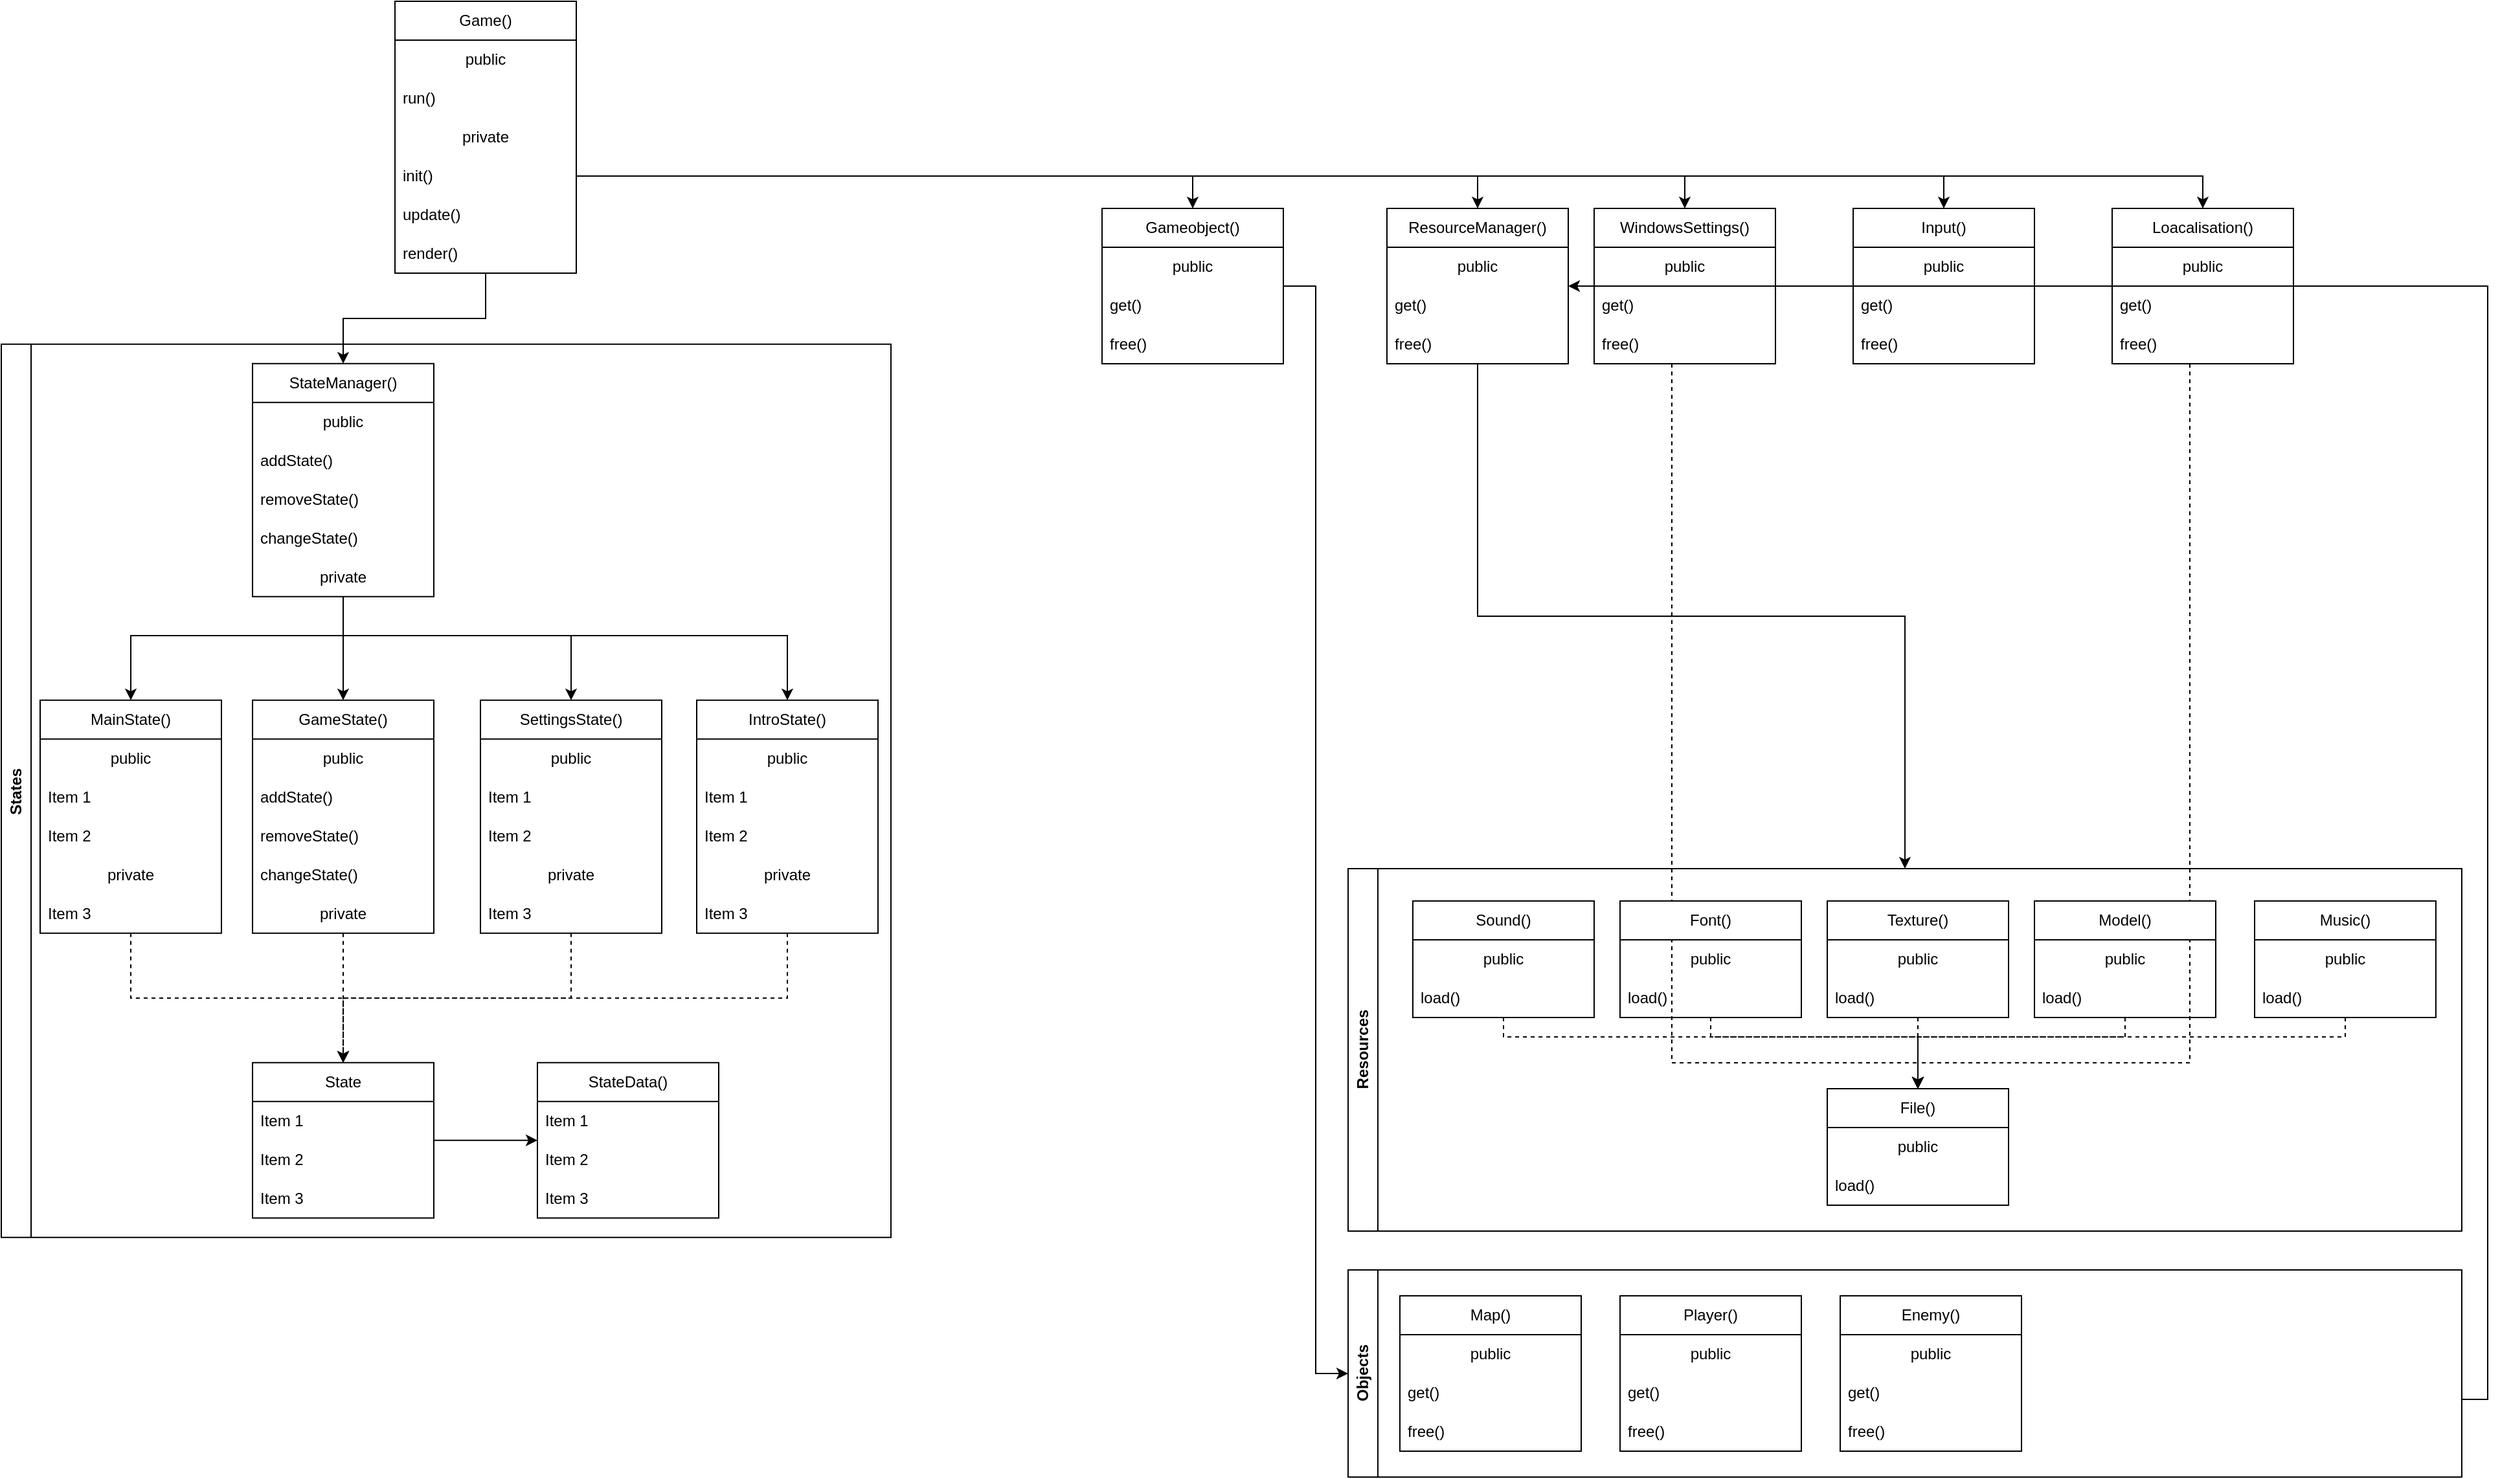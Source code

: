 <mxfile version="21.5.2" type="github">
  <diagram name="Страница 1" id="eQG78R5WdQIjexpzh70h">
    <mxGraphModel dx="1526" dy="805" grid="1" gridSize="10" guides="1" tooltips="1" connect="1" arrows="1" fold="1" page="1" pageScale="1" pageWidth="5000" pageHeight="5000" background="none" math="0" shadow="0">
      <root>
        <mxCell id="0" />
        <mxCell id="1" parent="0" />
        <mxCell id="CHiHUjRZ3rENDzoaXZ8h-26" value="" style="edgeStyle=orthogonalEdgeStyle;rounded=0;orthogonalLoop=1;jettySize=auto;html=1;labelBackgroundColor=none;fontColor=default;" edge="1" parent="1" source="CHiHUjRZ3rENDzoaXZ8h-2" target="CHiHUjRZ3rENDzoaXZ8h-19">
          <mxGeometry relative="1" as="geometry" />
        </mxCell>
        <mxCell id="CHiHUjRZ3rENDzoaXZ8h-2" value="Game()" style="swimlane;fontStyle=0;childLayout=stackLayout;horizontal=1;startSize=30;horizontalStack=0;resizeParent=1;resizeParentMax=0;resizeLast=0;collapsible=1;marginBottom=0;whiteSpace=wrap;html=1;labelBackgroundColor=none;rounded=0;" vertex="1" parent="1">
          <mxGeometry x="344" y="20" width="140" height="210" as="geometry">
            <mxRectangle x="344" y="20" width="70" height="30" as="alternateBounds" />
          </mxGeometry>
        </mxCell>
        <mxCell id="CHiHUjRZ3rENDzoaXZ8h-3" value="public" style="text;align=center;verticalAlign=middle;spacingLeft=4;spacingRight=4;overflow=hidden;points=[[0,0.5],[1,0.5]];portConstraint=eastwest;rotatable=0;whiteSpace=wrap;html=1;labelBackgroundColor=none;rounded=0;" vertex="1" parent="CHiHUjRZ3rENDzoaXZ8h-2">
          <mxGeometry y="30" width="140" height="30" as="geometry" />
        </mxCell>
        <mxCell id="CHiHUjRZ3rENDzoaXZ8h-5" value="run()" style="text;strokeColor=none;fillColor=none;align=left;verticalAlign=middle;spacingLeft=4;spacingRight=4;overflow=hidden;points=[[0,0.5],[1,0.5]];portConstraint=eastwest;rotatable=0;whiteSpace=wrap;html=1;labelBackgroundColor=none;rounded=0;" vertex="1" parent="CHiHUjRZ3rENDzoaXZ8h-2">
          <mxGeometry y="60" width="140" height="30" as="geometry" />
        </mxCell>
        <mxCell id="CHiHUjRZ3rENDzoaXZ8h-4" value="private" style="text;align=center;verticalAlign=middle;spacingLeft=4;spacingRight=4;overflow=hidden;points=[[0,0.5],[1,0.5]];portConstraint=eastwest;rotatable=0;whiteSpace=wrap;html=1;labelBackgroundColor=none;rounded=0;" vertex="1" parent="CHiHUjRZ3rENDzoaXZ8h-2">
          <mxGeometry y="90" width="140" height="30" as="geometry" />
        </mxCell>
        <mxCell id="CHiHUjRZ3rENDzoaXZ8h-9" value="init()" style="text;strokeColor=none;fillColor=none;align=left;verticalAlign=middle;spacingLeft=4;spacingRight=4;overflow=hidden;points=[[0,0.5],[1,0.5]];portConstraint=eastwest;rotatable=0;whiteSpace=wrap;html=1;labelBackgroundColor=none;rounded=0;" vertex="1" parent="CHiHUjRZ3rENDzoaXZ8h-2">
          <mxGeometry y="120" width="140" height="30" as="geometry" />
        </mxCell>
        <mxCell id="CHiHUjRZ3rENDzoaXZ8h-7" value="update()" style="text;strokeColor=none;fillColor=none;align=left;verticalAlign=middle;spacingLeft=4;spacingRight=4;overflow=hidden;points=[[0,0.5],[1,0.5]];portConstraint=eastwest;rotatable=0;whiteSpace=wrap;html=1;labelBackgroundColor=none;rounded=0;" vertex="1" parent="CHiHUjRZ3rENDzoaXZ8h-2">
          <mxGeometry y="150" width="140" height="30" as="geometry" />
        </mxCell>
        <mxCell id="CHiHUjRZ3rENDzoaXZ8h-8" value="render()" style="text;strokeColor=none;fillColor=none;align=left;verticalAlign=middle;spacingLeft=4;spacingRight=4;overflow=hidden;points=[[0,0.5],[1,0.5]];portConstraint=eastwest;rotatable=0;whiteSpace=wrap;html=1;labelBackgroundColor=none;rounded=0;" vertex="1" parent="CHiHUjRZ3rENDzoaXZ8h-2">
          <mxGeometry y="180" width="140" height="30" as="geometry" />
        </mxCell>
        <mxCell id="CHiHUjRZ3rENDzoaXZ8h-319" style="edgeStyle=orthogonalEdgeStyle;rounded=0;orthogonalLoop=1;jettySize=auto;html=1;entryX=0.5;entryY=0;entryDx=0;entryDy=0;labelBackgroundColor=none;fontColor=default;" edge="1" parent="1" source="CHiHUjRZ3rENDzoaXZ8h-200" target="CHiHUjRZ3rENDzoaXZ8h-302">
          <mxGeometry relative="1" as="geometry" />
        </mxCell>
        <mxCell id="CHiHUjRZ3rENDzoaXZ8h-200" value="ResourceManager()" style="swimlane;fontStyle=0;childLayout=stackLayout;horizontal=1;startSize=30;horizontalStack=0;resizeParent=1;resizeParentMax=0;resizeLast=0;collapsible=1;marginBottom=0;whiteSpace=wrap;html=1;labelBackgroundColor=none;rounded=0;" vertex="1" parent="1">
          <mxGeometry x="1110" y="180" width="140" height="120" as="geometry">
            <mxRectangle x="344" y="20" width="70" height="30" as="alternateBounds" />
          </mxGeometry>
        </mxCell>
        <mxCell id="CHiHUjRZ3rENDzoaXZ8h-201" value="public" style="text;align=center;verticalAlign=middle;spacingLeft=4;spacingRight=4;overflow=hidden;points=[[0,0.5],[1,0.5]];portConstraint=eastwest;rotatable=0;whiteSpace=wrap;html=1;labelBackgroundColor=none;rounded=0;" vertex="1" parent="CHiHUjRZ3rENDzoaXZ8h-200">
          <mxGeometry y="30" width="140" height="30" as="geometry" />
        </mxCell>
        <mxCell id="CHiHUjRZ3rENDzoaXZ8h-202" value="get()" style="text;strokeColor=none;fillColor=none;align=left;verticalAlign=middle;spacingLeft=4;spacingRight=4;overflow=hidden;points=[[0,0.5],[1,0.5]];portConstraint=eastwest;rotatable=0;whiteSpace=wrap;html=1;labelBackgroundColor=none;rounded=0;" vertex="1" parent="CHiHUjRZ3rENDzoaXZ8h-200">
          <mxGeometry y="60" width="140" height="30" as="geometry" />
        </mxCell>
        <mxCell id="CHiHUjRZ3rENDzoaXZ8h-207" value="free()" style="text;strokeColor=none;fillColor=none;align=left;verticalAlign=middle;spacingLeft=4;spacingRight=4;overflow=hidden;points=[[0,0.5],[1,0.5]];portConstraint=eastwest;rotatable=0;whiteSpace=wrap;html=1;labelBackgroundColor=none;rounded=0;" vertex="1" parent="CHiHUjRZ3rENDzoaXZ8h-200">
          <mxGeometry y="90" width="140" height="30" as="geometry" />
        </mxCell>
        <mxCell id="CHiHUjRZ3rENDzoaXZ8h-290" style="edgeStyle=orthogonalEdgeStyle;rounded=0;orthogonalLoop=1;jettySize=auto;html=1;entryX=0.5;entryY=0;entryDx=0;entryDy=0;dashed=1;labelBackgroundColor=none;fontColor=default;" edge="1" parent="1" source="CHiHUjRZ3rENDzoaXZ8h-209" target="CHiHUjRZ3rENDzoaXZ8h-241">
          <mxGeometry relative="1" as="geometry">
            <Array as="points">
              <mxPoint x="1330" y="840" />
              <mxPoint x="1520" y="840" />
            </Array>
          </mxGeometry>
        </mxCell>
        <mxCell id="CHiHUjRZ3rENDzoaXZ8h-209" value="WindowsSettings()" style="swimlane;fontStyle=0;childLayout=stackLayout;horizontal=1;startSize=30;horizontalStack=0;resizeParent=1;resizeParentMax=0;resizeLast=0;collapsible=1;marginBottom=0;whiteSpace=wrap;html=1;labelBackgroundColor=none;rounded=0;" vertex="1" parent="1">
          <mxGeometry x="1270" y="180.0" width="140" height="120" as="geometry">
            <mxRectangle x="344" y="20" width="70" height="30" as="alternateBounds" />
          </mxGeometry>
        </mxCell>
        <mxCell id="CHiHUjRZ3rENDzoaXZ8h-210" value="public" style="text;align=center;verticalAlign=middle;spacingLeft=4;spacingRight=4;overflow=hidden;points=[[0,0.5],[1,0.5]];portConstraint=eastwest;rotatable=0;whiteSpace=wrap;html=1;labelBackgroundColor=none;rounded=0;" vertex="1" parent="CHiHUjRZ3rENDzoaXZ8h-209">
          <mxGeometry y="30" width="140" height="30" as="geometry" />
        </mxCell>
        <mxCell id="CHiHUjRZ3rENDzoaXZ8h-211" value="get()" style="text;strokeColor=none;fillColor=none;align=left;verticalAlign=middle;spacingLeft=4;spacingRight=4;overflow=hidden;points=[[0,0.5],[1,0.5]];portConstraint=eastwest;rotatable=0;whiteSpace=wrap;html=1;labelBackgroundColor=none;rounded=0;" vertex="1" parent="CHiHUjRZ3rENDzoaXZ8h-209">
          <mxGeometry y="60" width="140" height="30" as="geometry" />
        </mxCell>
        <mxCell id="CHiHUjRZ3rENDzoaXZ8h-212" value="free()" style="text;strokeColor=none;fillColor=none;align=left;verticalAlign=middle;spacingLeft=4;spacingRight=4;overflow=hidden;points=[[0,0.5],[1,0.5]];portConstraint=eastwest;rotatable=0;whiteSpace=wrap;html=1;labelBackgroundColor=none;rounded=0;" vertex="1" parent="CHiHUjRZ3rENDzoaXZ8h-209">
          <mxGeometry y="90" width="140" height="30" as="geometry" />
        </mxCell>
        <mxCell id="CHiHUjRZ3rENDzoaXZ8h-219" value="Input()" style="swimlane;fontStyle=0;childLayout=stackLayout;horizontal=1;startSize=30;horizontalStack=0;resizeParent=1;resizeParentMax=0;resizeLast=0;collapsible=1;marginBottom=0;whiteSpace=wrap;html=1;labelBackgroundColor=none;rounded=0;" vertex="1" parent="1">
          <mxGeometry x="1470" y="180.0" width="140" height="120" as="geometry">
            <mxRectangle x="344" y="20" width="70" height="30" as="alternateBounds" />
          </mxGeometry>
        </mxCell>
        <mxCell id="CHiHUjRZ3rENDzoaXZ8h-220" value="public" style="text;align=center;verticalAlign=middle;spacingLeft=4;spacingRight=4;overflow=hidden;points=[[0,0.5],[1,0.5]];portConstraint=eastwest;rotatable=0;whiteSpace=wrap;html=1;labelBackgroundColor=none;rounded=0;" vertex="1" parent="CHiHUjRZ3rENDzoaXZ8h-219">
          <mxGeometry y="30" width="140" height="30" as="geometry" />
        </mxCell>
        <mxCell id="CHiHUjRZ3rENDzoaXZ8h-221" value="get()" style="text;strokeColor=none;fillColor=none;align=left;verticalAlign=middle;spacingLeft=4;spacingRight=4;overflow=hidden;points=[[0,0.5],[1,0.5]];portConstraint=eastwest;rotatable=0;whiteSpace=wrap;html=1;labelBackgroundColor=none;rounded=0;" vertex="1" parent="CHiHUjRZ3rENDzoaXZ8h-219">
          <mxGeometry y="60" width="140" height="30" as="geometry" />
        </mxCell>
        <mxCell id="CHiHUjRZ3rENDzoaXZ8h-222" value="free()" style="text;strokeColor=none;fillColor=none;align=left;verticalAlign=middle;spacingLeft=4;spacingRight=4;overflow=hidden;points=[[0,0.5],[1,0.5]];portConstraint=eastwest;rotatable=0;whiteSpace=wrap;html=1;labelBackgroundColor=none;rounded=0;" vertex="1" parent="CHiHUjRZ3rENDzoaXZ8h-219">
          <mxGeometry y="90" width="140" height="30" as="geometry" />
        </mxCell>
        <mxCell id="CHiHUjRZ3rENDzoaXZ8h-291" style="edgeStyle=orthogonalEdgeStyle;rounded=0;orthogonalLoop=1;jettySize=auto;html=1;entryX=0.5;entryY=0;entryDx=0;entryDy=0;dashed=1;labelBackgroundColor=none;fontColor=default;" edge="1" parent="1" source="CHiHUjRZ3rENDzoaXZ8h-223" target="CHiHUjRZ3rENDzoaXZ8h-241">
          <mxGeometry relative="1" as="geometry">
            <Array as="points">
              <mxPoint x="1730" y="840" />
              <mxPoint x="1520" y="840" />
            </Array>
          </mxGeometry>
        </mxCell>
        <mxCell id="CHiHUjRZ3rENDzoaXZ8h-223" value="Loacalisation()" style="swimlane;fontStyle=0;childLayout=stackLayout;horizontal=1;startSize=30;horizontalStack=0;resizeParent=1;resizeParentMax=0;resizeLast=0;collapsible=1;marginBottom=0;whiteSpace=wrap;html=1;labelBackgroundColor=none;rounded=0;" vertex="1" parent="1">
          <mxGeometry x="1670" y="180.0" width="140" height="120" as="geometry">
            <mxRectangle x="344" y="20" width="70" height="30" as="alternateBounds" />
          </mxGeometry>
        </mxCell>
        <mxCell id="CHiHUjRZ3rENDzoaXZ8h-224" value="public" style="text;align=center;verticalAlign=middle;spacingLeft=4;spacingRight=4;overflow=hidden;points=[[0,0.5],[1,0.5]];portConstraint=eastwest;rotatable=0;whiteSpace=wrap;html=1;labelBackgroundColor=none;rounded=0;" vertex="1" parent="CHiHUjRZ3rENDzoaXZ8h-223">
          <mxGeometry y="30" width="140" height="30" as="geometry" />
        </mxCell>
        <mxCell id="CHiHUjRZ3rENDzoaXZ8h-225" value="get()" style="text;strokeColor=none;fillColor=none;align=left;verticalAlign=middle;spacingLeft=4;spacingRight=4;overflow=hidden;points=[[0,0.5],[1,0.5]];portConstraint=eastwest;rotatable=0;whiteSpace=wrap;html=1;labelBackgroundColor=none;rounded=0;" vertex="1" parent="CHiHUjRZ3rENDzoaXZ8h-223">
          <mxGeometry y="60" width="140" height="30" as="geometry" />
        </mxCell>
        <mxCell id="CHiHUjRZ3rENDzoaXZ8h-226" value="free()" style="text;strokeColor=none;fillColor=none;align=left;verticalAlign=middle;spacingLeft=4;spacingRight=4;overflow=hidden;points=[[0,0.5],[1,0.5]];portConstraint=eastwest;rotatable=0;whiteSpace=wrap;html=1;labelBackgroundColor=none;rounded=0;" vertex="1" parent="CHiHUjRZ3rENDzoaXZ8h-223">
          <mxGeometry y="90" width="140" height="30" as="geometry" />
        </mxCell>
        <mxCell id="CHiHUjRZ3rENDzoaXZ8h-309" style="edgeStyle=orthogonalEdgeStyle;rounded=0;orthogonalLoop=1;jettySize=auto;html=1;entryX=0;entryY=0.5;entryDx=0;entryDy=0;labelBackgroundColor=none;fontColor=default;" edge="1" parent="1" source="CHiHUjRZ3rENDzoaXZ8h-227" target="CHiHUjRZ3rENDzoaXZ8h-308">
          <mxGeometry relative="1" as="geometry" />
        </mxCell>
        <mxCell id="CHiHUjRZ3rENDzoaXZ8h-227" value="Gameobject()" style="swimlane;fontStyle=0;childLayout=stackLayout;horizontal=1;startSize=30;horizontalStack=0;resizeParent=1;resizeParentMax=0;resizeLast=0;collapsible=1;marginBottom=0;whiteSpace=wrap;html=1;labelBackgroundColor=none;rounded=0;" vertex="1" parent="1">
          <mxGeometry x="890" y="180.0" width="140" height="120" as="geometry">
            <mxRectangle x="344" y="20" width="70" height="30" as="alternateBounds" />
          </mxGeometry>
        </mxCell>
        <mxCell id="CHiHUjRZ3rENDzoaXZ8h-228" value="public" style="text;align=center;verticalAlign=middle;spacingLeft=4;spacingRight=4;overflow=hidden;points=[[0,0.5],[1,0.5]];portConstraint=eastwest;rotatable=0;whiteSpace=wrap;html=1;labelBackgroundColor=none;rounded=0;" vertex="1" parent="CHiHUjRZ3rENDzoaXZ8h-227">
          <mxGeometry y="30" width="140" height="30" as="geometry" />
        </mxCell>
        <mxCell id="CHiHUjRZ3rENDzoaXZ8h-229" value="get()" style="text;strokeColor=none;fillColor=none;align=left;verticalAlign=middle;spacingLeft=4;spacingRight=4;overflow=hidden;points=[[0,0.5],[1,0.5]];portConstraint=eastwest;rotatable=0;whiteSpace=wrap;html=1;labelBackgroundColor=none;rounded=0;" vertex="1" parent="CHiHUjRZ3rENDzoaXZ8h-227">
          <mxGeometry y="60" width="140" height="30" as="geometry" />
        </mxCell>
        <mxCell id="CHiHUjRZ3rENDzoaXZ8h-230" value="free()" style="text;strokeColor=none;fillColor=none;align=left;verticalAlign=middle;spacingLeft=4;spacingRight=4;overflow=hidden;points=[[0,0.5],[1,0.5]];portConstraint=eastwest;rotatable=0;whiteSpace=wrap;html=1;labelBackgroundColor=none;rounded=0;" vertex="1" parent="CHiHUjRZ3rENDzoaXZ8h-227">
          <mxGeometry y="90" width="140" height="30" as="geometry" />
        </mxCell>
        <mxCell id="CHiHUjRZ3rENDzoaXZ8h-246" style="edgeStyle=orthogonalEdgeStyle;rounded=0;orthogonalLoop=1;jettySize=auto;html=1;exitX=1;exitY=0.5;exitDx=0;exitDy=0;entryX=0.5;entryY=0;entryDx=0;entryDy=0;labelBackgroundColor=none;fontColor=default;" edge="1" parent="1" source="CHiHUjRZ3rENDzoaXZ8h-9" target="CHiHUjRZ3rENDzoaXZ8h-200">
          <mxGeometry relative="1" as="geometry" />
        </mxCell>
        <mxCell id="CHiHUjRZ3rENDzoaXZ8h-247" style="edgeStyle=orthogonalEdgeStyle;rounded=0;orthogonalLoop=1;jettySize=auto;html=1;exitX=1;exitY=0.5;exitDx=0;exitDy=0;labelBackgroundColor=none;fontColor=default;" edge="1" parent="1" source="CHiHUjRZ3rENDzoaXZ8h-9" target="CHiHUjRZ3rENDzoaXZ8h-209">
          <mxGeometry relative="1" as="geometry" />
        </mxCell>
        <mxCell id="CHiHUjRZ3rENDzoaXZ8h-248" style="edgeStyle=orthogonalEdgeStyle;rounded=0;orthogonalLoop=1;jettySize=auto;html=1;exitX=1;exitY=0.5;exitDx=0;exitDy=0;labelBackgroundColor=none;fontColor=default;" edge="1" parent="1" source="CHiHUjRZ3rENDzoaXZ8h-9" target="CHiHUjRZ3rENDzoaXZ8h-219">
          <mxGeometry relative="1" as="geometry" />
        </mxCell>
        <mxCell id="CHiHUjRZ3rENDzoaXZ8h-249" style="edgeStyle=orthogonalEdgeStyle;rounded=0;orthogonalLoop=1;jettySize=auto;html=1;exitX=1;exitY=0.5;exitDx=0;exitDy=0;labelBackgroundColor=none;fontColor=default;" edge="1" parent="1" source="CHiHUjRZ3rENDzoaXZ8h-9" target="CHiHUjRZ3rENDzoaXZ8h-223">
          <mxGeometry relative="1" as="geometry" />
        </mxCell>
        <mxCell id="CHiHUjRZ3rENDzoaXZ8h-250" style="edgeStyle=orthogonalEdgeStyle;rounded=0;orthogonalLoop=1;jettySize=auto;html=1;exitX=1;exitY=0.5;exitDx=0;exitDy=0;entryX=0.5;entryY=0;entryDx=0;entryDy=0;labelBackgroundColor=none;fontColor=default;" edge="1" parent="1" source="CHiHUjRZ3rENDzoaXZ8h-9" target="CHiHUjRZ3rENDzoaXZ8h-227">
          <mxGeometry relative="1" as="geometry" />
        </mxCell>
        <mxCell id="CHiHUjRZ3rENDzoaXZ8h-300" value="States" style="swimlane;horizontal=0;whiteSpace=wrap;html=1;labelBackgroundColor=none;rounded=0;" vertex="1" parent="1">
          <mxGeometry x="40" y="284.93" width="687" height="690" as="geometry" />
        </mxCell>
        <mxCell id="CHiHUjRZ3rENDzoaXZ8h-35" value="" style="edgeStyle=orthogonalEdgeStyle;rounded=0;orthogonalLoop=1;jettySize=auto;html=1;entryX=0.5;entryY=0;entryDx=0;entryDy=0;labelBackgroundColor=none;fontColor=default;" edge="1" parent="CHiHUjRZ3rENDzoaXZ8h-300" source="CHiHUjRZ3rENDzoaXZ8h-19" target="CHiHUjRZ3rENDzoaXZ8h-51">
          <mxGeometry relative="1" as="geometry">
            <Array as="points">
              <mxPoint x="264" y="225" />
              <mxPoint x="607" y="225" />
            </Array>
          </mxGeometry>
        </mxCell>
        <mxCell id="CHiHUjRZ3rENDzoaXZ8h-36" value="" style="edgeStyle=orthogonalEdgeStyle;rounded=0;orthogonalLoop=1;jettySize=auto;html=1;entryX=0.5;entryY=0;entryDx=0;entryDy=0;labelBackgroundColor=none;fontColor=default;" edge="1" parent="CHiHUjRZ3rENDzoaXZ8h-300" source="CHiHUjRZ3rENDzoaXZ8h-19" target="CHiHUjRZ3rENDzoaXZ8h-37">
          <mxGeometry relative="1" as="geometry">
            <Array as="points">
              <mxPoint x="264" y="225" />
              <mxPoint x="100" y="225" />
            </Array>
          </mxGeometry>
        </mxCell>
        <mxCell id="CHiHUjRZ3rENDzoaXZ8h-46" value="" style="edgeStyle=orthogonalEdgeStyle;rounded=0;orthogonalLoop=1;jettySize=auto;html=1;labelBackgroundColor=none;fontColor=default;" edge="1" parent="CHiHUjRZ3rENDzoaXZ8h-300" source="CHiHUjRZ3rENDzoaXZ8h-19" target="CHiHUjRZ3rENDzoaXZ8h-41">
          <mxGeometry relative="1" as="geometry">
            <Array as="points">
              <mxPoint x="264" y="225" />
              <mxPoint x="440" y="225" />
            </Array>
          </mxGeometry>
        </mxCell>
        <mxCell id="CHiHUjRZ3rENDzoaXZ8h-305" style="edgeStyle=orthogonalEdgeStyle;rounded=0;orthogonalLoop=1;jettySize=auto;html=1;labelBackgroundColor=none;fontColor=default;" edge="1" parent="CHiHUjRZ3rENDzoaXZ8h-300" source="CHiHUjRZ3rENDzoaXZ8h-19" target="CHiHUjRZ3rENDzoaXZ8h-29">
          <mxGeometry relative="1" as="geometry" />
        </mxCell>
        <mxCell id="CHiHUjRZ3rENDzoaXZ8h-19" value="StateManager()" style="swimlane;fontStyle=0;childLayout=stackLayout;horizontal=1;startSize=30;horizontalStack=0;resizeParent=1;resizeParentMax=0;resizeLast=0;collapsible=1;marginBottom=0;whiteSpace=wrap;html=1;labelBackgroundColor=none;rounded=0;" vertex="1" parent="CHiHUjRZ3rENDzoaXZ8h-300">
          <mxGeometry x="194" y="15" width="140" height="180" as="geometry">
            <mxRectangle x="344" y="310" width="70" height="30" as="alternateBounds" />
          </mxGeometry>
        </mxCell>
        <mxCell id="CHiHUjRZ3rENDzoaXZ8h-20" value="public" style="text;align=center;verticalAlign=middle;spacingLeft=4;spacingRight=4;overflow=hidden;points=[[0,0.5],[1,0.5]];portConstraint=eastwest;rotatable=0;whiteSpace=wrap;html=1;labelBackgroundColor=none;rounded=0;" vertex="1" parent="CHiHUjRZ3rENDzoaXZ8h-19">
          <mxGeometry y="30" width="140" height="30" as="geometry" />
        </mxCell>
        <mxCell id="CHiHUjRZ3rENDzoaXZ8h-21" value="addState()" style="text;strokeColor=none;fillColor=none;align=left;verticalAlign=middle;spacingLeft=4;spacingRight=4;overflow=hidden;points=[[0,0.5],[1,0.5]];portConstraint=eastwest;rotatable=0;whiteSpace=wrap;html=1;labelBackgroundColor=none;rounded=0;" vertex="1" parent="CHiHUjRZ3rENDzoaXZ8h-19">
          <mxGeometry y="60" width="140" height="30" as="geometry" />
        </mxCell>
        <mxCell id="CHiHUjRZ3rENDzoaXZ8h-27" value="removeState()" style="text;strokeColor=none;fillColor=none;align=left;verticalAlign=middle;spacingLeft=4;spacingRight=4;overflow=hidden;points=[[0,0.5],[1,0.5]];portConstraint=eastwest;rotatable=0;whiteSpace=wrap;html=1;labelBackgroundColor=none;rounded=0;" vertex="1" parent="CHiHUjRZ3rENDzoaXZ8h-19">
          <mxGeometry y="90" width="140" height="30" as="geometry" />
        </mxCell>
        <mxCell id="CHiHUjRZ3rENDzoaXZ8h-28" value="changeState()" style="text;strokeColor=none;fillColor=none;align=left;verticalAlign=middle;spacingLeft=4;spacingRight=4;overflow=hidden;points=[[0,0.5],[1,0.5]];portConstraint=eastwest;rotatable=0;whiteSpace=wrap;html=1;labelBackgroundColor=none;rounded=0;" vertex="1" parent="CHiHUjRZ3rENDzoaXZ8h-19">
          <mxGeometry y="120" width="140" height="30" as="geometry" />
        </mxCell>
        <mxCell id="CHiHUjRZ3rENDzoaXZ8h-22" value="private" style="text;align=center;verticalAlign=middle;spacingLeft=4;spacingRight=4;overflow=hidden;points=[[0,0.5],[1,0.5]];portConstraint=eastwest;rotatable=0;whiteSpace=wrap;html=1;labelBackgroundColor=none;rounded=0;" vertex="1" parent="CHiHUjRZ3rENDzoaXZ8h-19">
          <mxGeometry y="150" width="140" height="30" as="geometry" />
        </mxCell>
        <mxCell id="CHiHUjRZ3rENDzoaXZ8h-193" value="" style="edgeStyle=orthogonalEdgeStyle;rounded=0;orthogonalLoop=1;jettySize=auto;html=1;entryX=0.5;entryY=0;entryDx=0;entryDy=0;dashed=1;labelBackgroundColor=none;fontColor=default;" edge="1" parent="CHiHUjRZ3rENDzoaXZ8h-300" source="CHiHUjRZ3rENDzoaXZ8h-29" target="CHiHUjRZ3rENDzoaXZ8h-179">
          <mxGeometry relative="1" as="geometry">
            <mxPoint x="264" y="515" as="targetPoint" />
          </mxGeometry>
        </mxCell>
        <mxCell id="CHiHUjRZ3rENDzoaXZ8h-29" value="GameState()" style="swimlane;fontStyle=0;childLayout=stackLayout;horizontal=1;startSize=30;horizontalStack=0;resizeParent=1;resizeParentMax=0;resizeLast=0;collapsible=1;marginBottom=0;whiteSpace=wrap;html=1;labelBackgroundColor=none;rounded=0;" vertex="1" parent="CHiHUjRZ3rENDzoaXZ8h-300">
          <mxGeometry x="194" y="275" width="140" height="180" as="geometry">
            <mxRectangle x="344" y="20" width="70" height="30" as="alternateBounds" />
          </mxGeometry>
        </mxCell>
        <mxCell id="CHiHUjRZ3rENDzoaXZ8h-30" value="public" style="text;align=center;verticalAlign=middle;spacingLeft=4;spacingRight=4;overflow=hidden;points=[[0,0.5],[1,0.5]];portConstraint=eastwest;rotatable=0;whiteSpace=wrap;html=1;labelBackgroundColor=none;rounded=0;" vertex="1" parent="CHiHUjRZ3rENDzoaXZ8h-29">
          <mxGeometry y="30" width="140" height="30" as="geometry" />
        </mxCell>
        <mxCell id="CHiHUjRZ3rENDzoaXZ8h-31" value="addState()" style="text;strokeColor=none;fillColor=none;align=left;verticalAlign=middle;spacingLeft=4;spacingRight=4;overflow=hidden;points=[[0,0.5],[1,0.5]];portConstraint=eastwest;rotatable=0;whiteSpace=wrap;html=1;labelBackgroundColor=none;rounded=0;" vertex="1" parent="CHiHUjRZ3rENDzoaXZ8h-29">
          <mxGeometry y="60" width="140" height="30" as="geometry" />
        </mxCell>
        <mxCell id="CHiHUjRZ3rENDzoaXZ8h-32" value="removeState()" style="text;strokeColor=none;fillColor=none;align=left;verticalAlign=middle;spacingLeft=4;spacingRight=4;overflow=hidden;points=[[0,0.5],[1,0.5]];portConstraint=eastwest;rotatable=0;whiteSpace=wrap;html=1;labelBackgroundColor=none;rounded=0;" vertex="1" parent="CHiHUjRZ3rENDzoaXZ8h-29">
          <mxGeometry y="90" width="140" height="30" as="geometry" />
        </mxCell>
        <mxCell id="CHiHUjRZ3rENDzoaXZ8h-33" value="changeState()" style="text;strokeColor=none;fillColor=none;align=left;verticalAlign=middle;spacingLeft=4;spacingRight=4;overflow=hidden;points=[[0,0.5],[1,0.5]];portConstraint=eastwest;rotatable=0;whiteSpace=wrap;html=1;labelBackgroundColor=none;rounded=0;" vertex="1" parent="CHiHUjRZ3rENDzoaXZ8h-29">
          <mxGeometry y="120" width="140" height="30" as="geometry" />
        </mxCell>
        <mxCell id="CHiHUjRZ3rENDzoaXZ8h-34" value="private" style="text;align=center;verticalAlign=middle;spacingLeft=4;spacingRight=4;overflow=hidden;points=[[0,0.5],[1,0.5]];portConstraint=eastwest;rotatable=0;whiteSpace=wrap;html=1;labelBackgroundColor=none;rounded=0;" vertex="1" parent="CHiHUjRZ3rENDzoaXZ8h-29">
          <mxGeometry y="150" width="140" height="30" as="geometry" />
        </mxCell>
        <mxCell id="CHiHUjRZ3rENDzoaXZ8h-195" value="" style="edgeStyle=orthogonalEdgeStyle;rounded=0;orthogonalLoop=1;jettySize=auto;html=1;entryX=0.5;entryY=0;entryDx=0;entryDy=0;dashed=1;labelBackgroundColor=none;fontColor=default;" edge="1" parent="CHiHUjRZ3rENDzoaXZ8h-300" source="CHiHUjRZ3rENDzoaXZ8h-37" target="CHiHUjRZ3rENDzoaXZ8h-179">
          <mxGeometry relative="1" as="geometry">
            <mxPoint x="100" y="515" as="targetPoint" />
            <Array as="points">
              <mxPoint x="100" y="505" />
              <mxPoint x="264" y="505" />
            </Array>
          </mxGeometry>
        </mxCell>
        <mxCell id="CHiHUjRZ3rENDzoaXZ8h-37" value="MainState()" style="swimlane;fontStyle=0;childLayout=stackLayout;horizontal=1;startSize=30;horizontalStack=0;resizeParent=1;resizeParentMax=0;resizeLast=0;collapsible=1;marginBottom=0;whiteSpace=wrap;html=1;labelBackgroundColor=none;rounded=0;" vertex="1" parent="CHiHUjRZ3rENDzoaXZ8h-300">
          <mxGeometry x="30" y="275" width="140" height="180" as="geometry" />
        </mxCell>
        <mxCell id="CHiHUjRZ3rENDzoaXZ8h-48" value="public" style="text;align=center;verticalAlign=middle;spacingLeft=4;spacingRight=4;overflow=hidden;points=[[0,0.5],[1,0.5]];portConstraint=eastwest;rotatable=0;whiteSpace=wrap;html=1;labelBackgroundColor=none;rounded=0;" vertex="1" parent="CHiHUjRZ3rENDzoaXZ8h-37">
          <mxGeometry y="30" width="140" height="30" as="geometry" />
        </mxCell>
        <mxCell id="CHiHUjRZ3rENDzoaXZ8h-38" value="Item 1" style="text;strokeColor=none;fillColor=none;align=left;verticalAlign=middle;spacingLeft=4;spacingRight=4;overflow=hidden;points=[[0,0.5],[1,0.5]];portConstraint=eastwest;rotatable=0;whiteSpace=wrap;html=1;labelBackgroundColor=none;rounded=0;" vertex="1" parent="CHiHUjRZ3rENDzoaXZ8h-37">
          <mxGeometry y="60" width="140" height="30" as="geometry" />
        </mxCell>
        <mxCell id="CHiHUjRZ3rENDzoaXZ8h-39" value="Item 2" style="text;strokeColor=none;fillColor=none;align=left;verticalAlign=middle;spacingLeft=4;spacingRight=4;overflow=hidden;points=[[0,0.5],[1,0.5]];portConstraint=eastwest;rotatable=0;whiteSpace=wrap;html=1;labelBackgroundColor=none;rounded=0;" vertex="1" parent="CHiHUjRZ3rENDzoaXZ8h-37">
          <mxGeometry y="90" width="140" height="30" as="geometry" />
        </mxCell>
        <mxCell id="CHiHUjRZ3rENDzoaXZ8h-49" value="private" style="text;align=center;verticalAlign=middle;spacingLeft=4;spacingRight=4;overflow=hidden;points=[[0,0.5],[1,0.5]];portConstraint=eastwest;rotatable=0;whiteSpace=wrap;html=1;labelBackgroundColor=none;rounded=0;" vertex="1" parent="CHiHUjRZ3rENDzoaXZ8h-37">
          <mxGeometry y="120" width="140" height="30" as="geometry" />
        </mxCell>
        <mxCell id="CHiHUjRZ3rENDzoaXZ8h-40" value="Item 3" style="text;strokeColor=none;fillColor=none;align=left;verticalAlign=middle;spacingLeft=4;spacingRight=4;overflow=hidden;points=[[0,0.5],[1,0.5]];portConstraint=eastwest;rotatable=0;whiteSpace=wrap;html=1;labelBackgroundColor=none;rounded=0;" vertex="1" parent="CHiHUjRZ3rENDzoaXZ8h-37">
          <mxGeometry y="150" width="140" height="30" as="geometry" />
        </mxCell>
        <mxCell id="CHiHUjRZ3rENDzoaXZ8h-191" value="" style="edgeStyle=orthogonalEdgeStyle;rounded=0;orthogonalLoop=1;jettySize=auto;html=1;entryX=0.5;entryY=0;entryDx=0;entryDy=0;dashed=1;labelBackgroundColor=none;fontColor=default;" edge="1" parent="CHiHUjRZ3rENDzoaXZ8h-300" source="CHiHUjRZ3rENDzoaXZ8h-41" target="CHiHUjRZ3rENDzoaXZ8h-179">
          <mxGeometry relative="1" as="geometry">
            <mxPoint x="440" y="505" as="targetPoint" />
            <Array as="points">
              <mxPoint x="440" y="505" />
              <mxPoint x="264" y="505" />
            </Array>
          </mxGeometry>
        </mxCell>
        <mxCell id="CHiHUjRZ3rENDzoaXZ8h-41" value="SettingsState()" style="swimlane;fontStyle=0;childLayout=stackLayout;horizontal=1;startSize=30;horizontalStack=0;resizeParent=1;resizeParentMax=0;resizeLast=0;collapsible=1;marginBottom=0;whiteSpace=wrap;html=1;labelBackgroundColor=none;rounded=0;" vertex="1" parent="CHiHUjRZ3rENDzoaXZ8h-300">
          <mxGeometry x="370" y="275" width="140" height="180" as="geometry" />
        </mxCell>
        <mxCell id="CHiHUjRZ3rENDzoaXZ8h-47" value="public" style="text;align=center;verticalAlign=middle;spacingLeft=4;spacingRight=4;overflow=hidden;points=[[0,0.5],[1,0.5]];portConstraint=eastwest;rotatable=0;whiteSpace=wrap;html=1;labelBackgroundColor=none;rounded=0;" vertex="1" parent="CHiHUjRZ3rENDzoaXZ8h-41">
          <mxGeometry y="30" width="140" height="30" as="geometry" />
        </mxCell>
        <mxCell id="CHiHUjRZ3rENDzoaXZ8h-42" value="Item 1" style="text;strokeColor=none;fillColor=none;align=left;verticalAlign=middle;spacingLeft=4;spacingRight=4;overflow=hidden;points=[[0,0.5],[1,0.5]];portConstraint=eastwest;rotatable=0;whiteSpace=wrap;html=1;labelBackgroundColor=none;rounded=0;" vertex="1" parent="CHiHUjRZ3rENDzoaXZ8h-41">
          <mxGeometry y="60" width="140" height="30" as="geometry" />
        </mxCell>
        <mxCell id="CHiHUjRZ3rENDzoaXZ8h-43" value="Item 2" style="text;strokeColor=none;fillColor=none;align=left;verticalAlign=middle;spacingLeft=4;spacingRight=4;overflow=hidden;points=[[0,0.5],[1,0.5]];portConstraint=eastwest;rotatable=0;whiteSpace=wrap;html=1;labelBackgroundColor=none;rounded=0;" vertex="1" parent="CHiHUjRZ3rENDzoaXZ8h-41">
          <mxGeometry y="90" width="140" height="30" as="geometry" />
        </mxCell>
        <mxCell id="CHiHUjRZ3rENDzoaXZ8h-50" value="private" style="text;align=center;verticalAlign=middle;spacingLeft=4;spacingRight=4;overflow=hidden;points=[[0,0.5],[1,0.5]];portConstraint=eastwest;rotatable=0;whiteSpace=wrap;html=1;labelBackgroundColor=none;rounded=0;" vertex="1" parent="CHiHUjRZ3rENDzoaXZ8h-41">
          <mxGeometry y="120" width="140" height="30" as="geometry" />
        </mxCell>
        <mxCell id="CHiHUjRZ3rENDzoaXZ8h-44" value="Item 3" style="text;strokeColor=none;fillColor=none;align=left;verticalAlign=middle;spacingLeft=4;spacingRight=4;overflow=hidden;points=[[0,0.5],[1,0.5]];portConstraint=eastwest;rotatable=0;whiteSpace=wrap;html=1;labelBackgroundColor=none;rounded=0;" vertex="1" parent="CHiHUjRZ3rENDzoaXZ8h-41">
          <mxGeometry y="150" width="140" height="30" as="geometry" />
        </mxCell>
        <mxCell id="CHiHUjRZ3rENDzoaXZ8h-197" value="" style="edgeStyle=orthogonalEdgeStyle;rounded=0;orthogonalLoop=1;jettySize=auto;html=1;entryX=0.5;entryY=0;entryDx=0;entryDy=0;dashed=1;labelBackgroundColor=none;fontColor=default;" edge="1" parent="CHiHUjRZ3rENDzoaXZ8h-300" source="CHiHUjRZ3rENDzoaXZ8h-51" target="CHiHUjRZ3rENDzoaXZ8h-179">
          <mxGeometry relative="1" as="geometry">
            <mxPoint x="607" y="505" as="targetPoint" />
            <Array as="points">
              <mxPoint x="607" y="505" />
              <mxPoint x="264" y="505" />
            </Array>
          </mxGeometry>
        </mxCell>
        <mxCell id="CHiHUjRZ3rENDzoaXZ8h-51" value="IntroState()" style="swimlane;fontStyle=0;childLayout=stackLayout;horizontal=1;startSize=30;horizontalStack=0;resizeParent=1;resizeParentMax=0;resizeLast=0;collapsible=1;marginBottom=0;whiteSpace=wrap;html=1;labelBackgroundColor=none;rounded=0;" vertex="1" parent="CHiHUjRZ3rENDzoaXZ8h-300">
          <mxGeometry x="537" y="275" width="140" height="180" as="geometry" />
        </mxCell>
        <mxCell id="CHiHUjRZ3rENDzoaXZ8h-52" value="public" style="text;align=center;verticalAlign=middle;spacingLeft=4;spacingRight=4;overflow=hidden;points=[[0,0.5],[1,0.5]];portConstraint=eastwest;rotatable=0;whiteSpace=wrap;html=1;labelBackgroundColor=none;rounded=0;" vertex="1" parent="CHiHUjRZ3rENDzoaXZ8h-51">
          <mxGeometry y="30" width="140" height="30" as="geometry" />
        </mxCell>
        <mxCell id="CHiHUjRZ3rENDzoaXZ8h-53" value="Item 1" style="text;strokeColor=none;fillColor=none;align=left;verticalAlign=middle;spacingLeft=4;spacingRight=4;overflow=hidden;points=[[0,0.5],[1,0.5]];portConstraint=eastwest;rotatable=0;whiteSpace=wrap;html=1;labelBackgroundColor=none;rounded=0;" vertex="1" parent="CHiHUjRZ3rENDzoaXZ8h-51">
          <mxGeometry y="60" width="140" height="30" as="geometry" />
        </mxCell>
        <mxCell id="CHiHUjRZ3rENDzoaXZ8h-54" value="Item 2" style="text;strokeColor=none;fillColor=none;align=left;verticalAlign=middle;spacingLeft=4;spacingRight=4;overflow=hidden;points=[[0,0.5],[1,0.5]];portConstraint=eastwest;rotatable=0;whiteSpace=wrap;html=1;labelBackgroundColor=none;rounded=0;" vertex="1" parent="CHiHUjRZ3rENDzoaXZ8h-51">
          <mxGeometry y="90" width="140" height="30" as="geometry" />
        </mxCell>
        <mxCell id="CHiHUjRZ3rENDzoaXZ8h-55" value="private" style="text;align=center;verticalAlign=middle;spacingLeft=4;spacingRight=4;overflow=hidden;points=[[0,0.5],[1,0.5]];portConstraint=eastwest;rotatable=0;whiteSpace=wrap;html=1;labelBackgroundColor=none;rounded=0;" vertex="1" parent="CHiHUjRZ3rENDzoaXZ8h-51">
          <mxGeometry y="120" width="140" height="30" as="geometry" />
        </mxCell>
        <mxCell id="CHiHUjRZ3rENDzoaXZ8h-56" value="Item 3" style="text;strokeColor=none;fillColor=none;align=left;verticalAlign=middle;spacingLeft=4;spacingRight=4;overflow=hidden;points=[[0,0.5],[1,0.5]];portConstraint=eastwest;rotatable=0;whiteSpace=wrap;html=1;labelBackgroundColor=none;rounded=0;" vertex="1" parent="CHiHUjRZ3rENDzoaXZ8h-51">
          <mxGeometry y="150" width="140" height="30" as="geometry" />
        </mxCell>
        <mxCell id="CHiHUjRZ3rENDzoaXZ8h-218" value="" style="edgeStyle=orthogonalEdgeStyle;rounded=0;orthogonalLoop=1;jettySize=auto;html=1;labelBackgroundColor=none;fontColor=default;" edge="1" parent="CHiHUjRZ3rENDzoaXZ8h-300" source="CHiHUjRZ3rENDzoaXZ8h-179" target="CHiHUjRZ3rENDzoaXZ8h-214">
          <mxGeometry relative="1" as="geometry" />
        </mxCell>
        <mxCell id="CHiHUjRZ3rENDzoaXZ8h-179" value="State" style="swimlane;fontStyle=0;childLayout=stackLayout;horizontal=1;startSize=30;horizontalStack=0;resizeParent=1;resizeParentMax=0;resizeLast=0;collapsible=1;marginBottom=0;whiteSpace=wrap;html=1;labelBackgroundColor=none;rounded=0;" vertex="1" parent="CHiHUjRZ3rENDzoaXZ8h-300">
          <mxGeometry x="194" y="555" width="140" height="120" as="geometry" />
        </mxCell>
        <mxCell id="CHiHUjRZ3rENDzoaXZ8h-180" value="Item 1" style="text;strokeColor=none;fillColor=none;align=left;verticalAlign=middle;spacingLeft=4;spacingRight=4;overflow=hidden;points=[[0,0.5],[1,0.5]];portConstraint=eastwest;rotatable=0;whiteSpace=wrap;html=1;labelBackgroundColor=none;rounded=0;" vertex="1" parent="CHiHUjRZ3rENDzoaXZ8h-179">
          <mxGeometry y="30" width="140" height="30" as="geometry" />
        </mxCell>
        <mxCell id="CHiHUjRZ3rENDzoaXZ8h-181" value="Item 2" style="text;strokeColor=none;fillColor=none;align=left;verticalAlign=middle;spacingLeft=4;spacingRight=4;overflow=hidden;points=[[0,0.5],[1,0.5]];portConstraint=eastwest;rotatable=0;whiteSpace=wrap;html=1;labelBackgroundColor=none;rounded=0;" vertex="1" parent="CHiHUjRZ3rENDzoaXZ8h-179">
          <mxGeometry y="60" width="140" height="30" as="geometry" />
        </mxCell>
        <mxCell id="CHiHUjRZ3rENDzoaXZ8h-182" value="Item 3" style="text;strokeColor=none;fillColor=none;align=left;verticalAlign=middle;spacingLeft=4;spacingRight=4;overflow=hidden;points=[[0,0.5],[1,0.5]];portConstraint=eastwest;rotatable=0;whiteSpace=wrap;html=1;labelBackgroundColor=none;rounded=0;" vertex="1" parent="CHiHUjRZ3rENDzoaXZ8h-179">
          <mxGeometry y="90" width="140" height="30" as="geometry" />
        </mxCell>
        <mxCell id="CHiHUjRZ3rENDzoaXZ8h-214" value="StateData()" style="swimlane;fontStyle=0;childLayout=stackLayout;horizontal=1;startSize=30;horizontalStack=0;resizeParent=1;resizeParentMax=0;resizeLast=0;collapsible=1;marginBottom=0;whiteSpace=wrap;html=1;labelBackgroundColor=none;rounded=0;" vertex="1" parent="CHiHUjRZ3rENDzoaXZ8h-300">
          <mxGeometry x="414" y="555" width="140" height="120" as="geometry" />
        </mxCell>
        <mxCell id="CHiHUjRZ3rENDzoaXZ8h-215" value="Item 1" style="text;strokeColor=none;fillColor=none;align=left;verticalAlign=middle;spacingLeft=4;spacingRight=4;overflow=hidden;points=[[0,0.5],[1,0.5]];portConstraint=eastwest;rotatable=0;whiteSpace=wrap;html=1;labelBackgroundColor=none;rounded=0;" vertex="1" parent="CHiHUjRZ3rENDzoaXZ8h-214">
          <mxGeometry y="30" width="140" height="30" as="geometry" />
        </mxCell>
        <mxCell id="CHiHUjRZ3rENDzoaXZ8h-216" value="Item 2" style="text;strokeColor=none;fillColor=none;align=left;verticalAlign=middle;spacingLeft=4;spacingRight=4;overflow=hidden;points=[[0,0.5],[1,0.5]];portConstraint=eastwest;rotatable=0;whiteSpace=wrap;html=1;labelBackgroundColor=none;rounded=0;" vertex="1" parent="CHiHUjRZ3rENDzoaXZ8h-214">
          <mxGeometry y="60" width="140" height="30" as="geometry" />
        </mxCell>
        <mxCell id="CHiHUjRZ3rENDzoaXZ8h-217" value="Item 3" style="text;strokeColor=none;fillColor=none;align=left;verticalAlign=middle;spacingLeft=4;spacingRight=4;overflow=hidden;points=[[0,0.5],[1,0.5]];portConstraint=eastwest;rotatable=0;whiteSpace=wrap;html=1;labelBackgroundColor=none;rounded=0;" vertex="1" parent="CHiHUjRZ3rENDzoaXZ8h-214">
          <mxGeometry y="90" width="140" height="30" as="geometry" />
        </mxCell>
        <mxCell id="CHiHUjRZ3rENDzoaXZ8h-302" value="Resources" style="swimlane;horizontal=0;whiteSpace=wrap;html=1;labelBackgroundColor=none;rounded=0;" vertex="1" parent="1">
          <mxGeometry x="1080" y="690" width="860" height="280" as="geometry" />
        </mxCell>
        <mxCell id="CHiHUjRZ3rENDzoaXZ8h-277" value="" style="group;labelBackgroundColor=none;rounded=0;" vertex="1" connectable="0" parent="CHiHUjRZ3rENDzoaXZ8h-302">
          <mxGeometry x="50" y="25" width="790" height="90" as="geometry" />
        </mxCell>
        <mxCell id="CHiHUjRZ3rENDzoaXZ8h-254" value="Sound()" style="swimlane;fontStyle=0;childLayout=stackLayout;horizontal=1;startSize=30;horizontalStack=0;resizeParent=1;resizeParentMax=0;resizeLast=0;collapsible=1;marginBottom=0;whiteSpace=wrap;html=1;labelBackgroundColor=none;rounded=0;" vertex="1" parent="CHiHUjRZ3rENDzoaXZ8h-277">
          <mxGeometry width="140" height="90" as="geometry">
            <mxRectangle x="344" y="20" width="70" height="30" as="alternateBounds" />
          </mxGeometry>
        </mxCell>
        <mxCell id="CHiHUjRZ3rENDzoaXZ8h-255" value="public" style="text;align=center;verticalAlign=middle;spacingLeft=4;spacingRight=4;overflow=hidden;points=[[0,0.5],[1,0.5]];portConstraint=eastwest;rotatable=0;whiteSpace=wrap;html=1;labelBackgroundColor=none;rounded=0;" vertex="1" parent="CHiHUjRZ3rENDzoaXZ8h-254">
          <mxGeometry y="30" width="140" height="30" as="geometry" />
        </mxCell>
        <mxCell id="CHiHUjRZ3rENDzoaXZ8h-256" value="load()" style="text;strokeColor=none;fillColor=none;align=left;verticalAlign=middle;spacingLeft=4;spacingRight=4;overflow=hidden;points=[[0,0.5],[1,0.5]];portConstraint=eastwest;rotatable=0;whiteSpace=wrap;html=1;labelBackgroundColor=none;rounded=0;" vertex="1" parent="CHiHUjRZ3rENDzoaXZ8h-254">
          <mxGeometry y="60" width="140" height="30" as="geometry" />
        </mxCell>
        <mxCell id="CHiHUjRZ3rENDzoaXZ8h-260" value="Font()" style="swimlane;fontStyle=0;childLayout=stackLayout;horizontal=1;startSize=30;horizontalStack=0;resizeParent=1;resizeParentMax=0;resizeLast=0;collapsible=1;marginBottom=0;whiteSpace=wrap;html=1;labelBackgroundColor=none;rounded=0;" vertex="1" parent="CHiHUjRZ3rENDzoaXZ8h-277">
          <mxGeometry x="160" width="140" height="90" as="geometry">
            <mxRectangle x="344" y="20" width="70" height="30" as="alternateBounds" />
          </mxGeometry>
        </mxCell>
        <mxCell id="CHiHUjRZ3rENDzoaXZ8h-261" value="public" style="text;align=center;verticalAlign=middle;spacingLeft=4;spacingRight=4;overflow=hidden;points=[[0,0.5],[1,0.5]];portConstraint=eastwest;rotatable=0;whiteSpace=wrap;html=1;labelBackgroundColor=none;rounded=0;" vertex="1" parent="CHiHUjRZ3rENDzoaXZ8h-260">
          <mxGeometry y="30" width="140" height="30" as="geometry" />
        </mxCell>
        <mxCell id="CHiHUjRZ3rENDzoaXZ8h-262" value="load()" style="text;strokeColor=none;fillColor=none;align=left;verticalAlign=middle;spacingLeft=4;spacingRight=4;overflow=hidden;points=[[0,0.5],[1,0.5]];portConstraint=eastwest;rotatable=0;whiteSpace=wrap;html=1;labelBackgroundColor=none;rounded=0;" vertex="1" parent="CHiHUjRZ3rENDzoaXZ8h-260">
          <mxGeometry y="60" width="140" height="30" as="geometry" />
        </mxCell>
        <mxCell id="CHiHUjRZ3rENDzoaXZ8h-263" value="Texture()" style="swimlane;fontStyle=0;childLayout=stackLayout;horizontal=1;startSize=30;horizontalStack=0;resizeParent=1;resizeParentMax=0;resizeLast=0;collapsible=1;marginBottom=0;whiteSpace=wrap;html=1;labelBackgroundColor=none;rounded=0;" vertex="1" parent="CHiHUjRZ3rENDzoaXZ8h-277">
          <mxGeometry x="320" width="140" height="90" as="geometry">
            <mxRectangle x="344" y="20" width="70" height="30" as="alternateBounds" />
          </mxGeometry>
        </mxCell>
        <mxCell id="CHiHUjRZ3rENDzoaXZ8h-264" value="public" style="text;align=center;verticalAlign=middle;spacingLeft=4;spacingRight=4;overflow=hidden;points=[[0,0.5],[1,0.5]];portConstraint=eastwest;rotatable=0;whiteSpace=wrap;html=1;labelBackgroundColor=none;rounded=0;" vertex="1" parent="CHiHUjRZ3rENDzoaXZ8h-263">
          <mxGeometry y="30" width="140" height="30" as="geometry" />
        </mxCell>
        <mxCell id="CHiHUjRZ3rENDzoaXZ8h-265" value="load()" style="text;strokeColor=none;fillColor=none;align=left;verticalAlign=middle;spacingLeft=4;spacingRight=4;overflow=hidden;points=[[0,0.5],[1,0.5]];portConstraint=eastwest;rotatable=0;whiteSpace=wrap;html=1;labelBackgroundColor=none;rounded=0;" vertex="1" parent="CHiHUjRZ3rENDzoaXZ8h-263">
          <mxGeometry y="60" width="140" height="30" as="geometry" />
        </mxCell>
        <mxCell id="CHiHUjRZ3rENDzoaXZ8h-266" value="Model()" style="swimlane;fontStyle=0;childLayout=stackLayout;horizontal=1;startSize=30;horizontalStack=0;resizeParent=1;resizeParentMax=0;resizeLast=0;collapsible=1;marginBottom=0;whiteSpace=wrap;html=1;labelBackgroundColor=none;rounded=0;" vertex="1" parent="CHiHUjRZ3rENDzoaXZ8h-277">
          <mxGeometry x="480" width="140" height="90" as="geometry">
            <mxRectangle x="344" y="20" width="70" height="30" as="alternateBounds" />
          </mxGeometry>
        </mxCell>
        <mxCell id="CHiHUjRZ3rENDzoaXZ8h-267" value="public" style="text;align=center;verticalAlign=middle;spacingLeft=4;spacingRight=4;overflow=hidden;points=[[0,0.5],[1,0.5]];portConstraint=eastwest;rotatable=0;whiteSpace=wrap;html=1;labelBackgroundColor=none;rounded=0;" vertex="1" parent="CHiHUjRZ3rENDzoaXZ8h-266">
          <mxGeometry y="30" width="140" height="30" as="geometry" />
        </mxCell>
        <mxCell id="CHiHUjRZ3rENDzoaXZ8h-268" value="load()" style="text;strokeColor=none;fillColor=none;align=left;verticalAlign=middle;spacingLeft=4;spacingRight=4;overflow=hidden;points=[[0,0.5],[1,0.5]];portConstraint=eastwest;rotatable=0;whiteSpace=wrap;html=1;labelBackgroundColor=none;rounded=0;" vertex="1" parent="CHiHUjRZ3rENDzoaXZ8h-266">
          <mxGeometry y="60" width="140" height="30" as="geometry" />
        </mxCell>
        <mxCell id="CHiHUjRZ3rENDzoaXZ8h-274" value="Music()" style="swimlane;fontStyle=0;childLayout=stackLayout;horizontal=1;startSize=30;horizontalStack=0;resizeParent=1;resizeParentMax=0;resizeLast=0;collapsible=1;marginBottom=0;whiteSpace=wrap;html=1;labelBackgroundColor=none;rounded=0;" vertex="1" parent="CHiHUjRZ3rENDzoaXZ8h-277">
          <mxGeometry x="650" width="140" height="90" as="geometry">
            <mxRectangle x="344" y="20" width="70" height="30" as="alternateBounds" />
          </mxGeometry>
        </mxCell>
        <mxCell id="CHiHUjRZ3rENDzoaXZ8h-275" value="public" style="text;align=center;verticalAlign=middle;spacingLeft=4;spacingRight=4;overflow=hidden;points=[[0,0.5],[1,0.5]];portConstraint=eastwest;rotatable=0;whiteSpace=wrap;html=1;labelBackgroundColor=none;rounded=0;" vertex="1" parent="CHiHUjRZ3rENDzoaXZ8h-274">
          <mxGeometry y="30" width="140" height="30" as="geometry" />
        </mxCell>
        <mxCell id="CHiHUjRZ3rENDzoaXZ8h-276" value="load()" style="text;strokeColor=none;fillColor=none;align=left;verticalAlign=middle;spacingLeft=4;spacingRight=4;overflow=hidden;points=[[0,0.5],[1,0.5]];portConstraint=eastwest;rotatable=0;whiteSpace=wrap;html=1;labelBackgroundColor=none;rounded=0;" vertex="1" parent="CHiHUjRZ3rENDzoaXZ8h-274">
          <mxGeometry y="60" width="140" height="30" as="geometry" />
        </mxCell>
        <mxCell id="CHiHUjRZ3rENDzoaXZ8h-241" value="File()" style="swimlane;fontStyle=0;childLayout=stackLayout;horizontal=1;startSize=30;horizontalStack=0;resizeParent=1;resizeParentMax=0;resizeLast=0;collapsible=1;marginBottom=0;whiteSpace=wrap;html=1;labelBackgroundColor=none;rounded=0;" vertex="1" parent="CHiHUjRZ3rENDzoaXZ8h-302">
          <mxGeometry x="370" y="170" width="140" height="90" as="geometry">
            <mxRectangle x="344" y="20" width="70" height="30" as="alternateBounds" />
          </mxGeometry>
        </mxCell>
        <mxCell id="CHiHUjRZ3rENDzoaXZ8h-242" value="public" style="text;align=center;verticalAlign=middle;spacingLeft=4;spacingRight=4;overflow=hidden;points=[[0,0.5],[1,0.5]];portConstraint=eastwest;rotatable=0;whiteSpace=wrap;html=1;labelBackgroundColor=none;rounded=0;" vertex="1" parent="CHiHUjRZ3rENDzoaXZ8h-241">
          <mxGeometry y="30" width="140" height="30" as="geometry" />
        </mxCell>
        <mxCell id="CHiHUjRZ3rENDzoaXZ8h-243" value="load()" style="text;strokeColor=none;fillColor=none;align=left;verticalAlign=middle;spacingLeft=4;spacingRight=4;overflow=hidden;points=[[0,0.5],[1,0.5]];portConstraint=eastwest;rotatable=0;whiteSpace=wrap;html=1;labelBackgroundColor=none;rounded=0;" vertex="1" parent="CHiHUjRZ3rENDzoaXZ8h-241">
          <mxGeometry y="60" width="140" height="30" as="geometry" />
        </mxCell>
        <mxCell id="CHiHUjRZ3rENDzoaXZ8h-280" style="edgeStyle=orthogonalEdgeStyle;rounded=0;orthogonalLoop=1;jettySize=auto;html=1;dashed=1;labelBackgroundColor=none;fontColor=default;" edge="1" parent="CHiHUjRZ3rENDzoaXZ8h-302" source="CHiHUjRZ3rENDzoaXZ8h-254" target="CHiHUjRZ3rENDzoaXZ8h-241">
          <mxGeometry relative="1" as="geometry">
            <Array as="points">
              <mxPoint x="250" y="129.93" />
              <mxPoint x="570" y="129.93" />
            </Array>
          </mxGeometry>
        </mxCell>
        <mxCell id="CHiHUjRZ3rENDzoaXZ8h-285" style="edgeStyle=orthogonalEdgeStyle;rounded=0;orthogonalLoop=1;jettySize=auto;html=1;entryX=0.5;entryY=0;entryDx=0;entryDy=0;dashed=1;labelBackgroundColor=none;fontColor=default;" edge="1" parent="CHiHUjRZ3rENDzoaXZ8h-302" source="CHiHUjRZ3rENDzoaXZ8h-260" target="CHiHUjRZ3rENDzoaXZ8h-241">
          <mxGeometry relative="1" as="geometry">
            <Array as="points">
              <mxPoint x="410" y="129.93" />
              <mxPoint x="570" y="129.93" />
            </Array>
          </mxGeometry>
        </mxCell>
        <mxCell id="CHiHUjRZ3rENDzoaXZ8h-286" style="edgeStyle=orthogonalEdgeStyle;rounded=0;orthogonalLoop=1;jettySize=auto;html=1;entryX=0.5;entryY=0;entryDx=0;entryDy=0;dashed=1;labelBackgroundColor=none;fontColor=default;" edge="1" parent="CHiHUjRZ3rENDzoaXZ8h-302" source="CHiHUjRZ3rENDzoaXZ8h-263" target="CHiHUjRZ3rENDzoaXZ8h-241">
          <mxGeometry relative="1" as="geometry" />
        </mxCell>
        <mxCell id="CHiHUjRZ3rENDzoaXZ8h-303" style="edgeStyle=orthogonalEdgeStyle;rounded=0;orthogonalLoop=1;jettySize=auto;html=1;dashed=1;labelBackgroundColor=none;fontColor=default;" edge="1" parent="CHiHUjRZ3rENDzoaXZ8h-302" source="CHiHUjRZ3rENDzoaXZ8h-266" target="CHiHUjRZ3rENDzoaXZ8h-241">
          <mxGeometry relative="1" as="geometry">
            <Array as="points">
              <mxPoint x="600" y="130" />
              <mxPoint x="440" y="130" />
            </Array>
          </mxGeometry>
        </mxCell>
        <mxCell id="CHiHUjRZ3rENDzoaXZ8h-304" style="edgeStyle=orthogonalEdgeStyle;rounded=0;orthogonalLoop=1;jettySize=auto;html=1;entryX=0.5;entryY=0;entryDx=0;entryDy=0;dashed=1;labelBackgroundColor=none;fontColor=default;" edge="1" parent="CHiHUjRZ3rENDzoaXZ8h-302" source="CHiHUjRZ3rENDzoaXZ8h-274" target="CHiHUjRZ3rENDzoaXZ8h-241">
          <mxGeometry relative="1" as="geometry">
            <Array as="points">
              <mxPoint x="770" y="130" />
              <mxPoint x="440" y="130" />
            </Array>
          </mxGeometry>
        </mxCell>
        <mxCell id="CHiHUjRZ3rENDzoaXZ8h-310" style="edgeStyle=orthogonalEdgeStyle;rounded=0;orthogonalLoop=1;jettySize=auto;html=1;entryX=1;entryY=0.5;entryDx=0;entryDy=0;labelBackgroundColor=none;fontColor=default;" edge="1" parent="1" source="CHiHUjRZ3rENDzoaXZ8h-308" target="CHiHUjRZ3rENDzoaXZ8h-200">
          <mxGeometry relative="1" as="geometry">
            <Array as="points">
              <mxPoint x="1960" y="1100" />
              <mxPoint x="1960" y="240" />
            </Array>
          </mxGeometry>
        </mxCell>
        <mxCell id="CHiHUjRZ3rENDzoaXZ8h-308" value="Objects" style="swimlane;horizontal=0;whiteSpace=wrap;html=1;labelBackgroundColor=none;rounded=0;" vertex="1" parent="1">
          <mxGeometry x="1080" y="1000" width="860" height="160" as="geometry" />
        </mxCell>
        <mxCell id="CHiHUjRZ3rENDzoaXZ8h-231" value="Map()" style="swimlane;fontStyle=0;childLayout=stackLayout;horizontal=1;startSize=30;horizontalStack=0;resizeParent=1;resizeParentMax=0;resizeLast=0;collapsible=1;marginBottom=0;whiteSpace=wrap;html=1;labelBackgroundColor=none;rounded=0;" vertex="1" parent="CHiHUjRZ3rENDzoaXZ8h-308">
          <mxGeometry x="40" y="20" width="140" height="120" as="geometry">
            <mxRectangle x="344" y="20" width="70" height="30" as="alternateBounds" />
          </mxGeometry>
        </mxCell>
        <mxCell id="CHiHUjRZ3rENDzoaXZ8h-232" value="public" style="text;align=center;verticalAlign=middle;spacingLeft=4;spacingRight=4;overflow=hidden;points=[[0,0.5],[1,0.5]];portConstraint=eastwest;rotatable=0;whiteSpace=wrap;html=1;labelBackgroundColor=none;rounded=0;" vertex="1" parent="CHiHUjRZ3rENDzoaXZ8h-231">
          <mxGeometry y="30" width="140" height="30" as="geometry" />
        </mxCell>
        <mxCell id="CHiHUjRZ3rENDzoaXZ8h-233" value="get()" style="text;strokeColor=none;fillColor=none;align=left;verticalAlign=middle;spacingLeft=4;spacingRight=4;overflow=hidden;points=[[0,0.5],[1,0.5]];portConstraint=eastwest;rotatable=0;whiteSpace=wrap;html=1;labelBackgroundColor=none;rounded=0;" vertex="1" parent="CHiHUjRZ3rENDzoaXZ8h-231">
          <mxGeometry y="60" width="140" height="30" as="geometry" />
        </mxCell>
        <mxCell id="CHiHUjRZ3rENDzoaXZ8h-234" value="free()" style="text;strokeColor=none;fillColor=none;align=left;verticalAlign=middle;spacingLeft=4;spacingRight=4;overflow=hidden;points=[[0,0.5],[1,0.5]];portConstraint=eastwest;rotatable=0;whiteSpace=wrap;html=1;labelBackgroundColor=none;rounded=0;" vertex="1" parent="CHiHUjRZ3rENDzoaXZ8h-231">
          <mxGeometry y="90" width="140" height="30" as="geometry" />
        </mxCell>
        <mxCell id="CHiHUjRZ3rENDzoaXZ8h-311" value="Player()" style="swimlane;fontStyle=0;childLayout=stackLayout;horizontal=1;startSize=30;horizontalStack=0;resizeParent=1;resizeParentMax=0;resizeLast=0;collapsible=1;marginBottom=0;whiteSpace=wrap;html=1;labelBackgroundColor=none;rounded=0;" vertex="1" parent="CHiHUjRZ3rENDzoaXZ8h-308">
          <mxGeometry x="210" y="20" width="140" height="120" as="geometry">
            <mxRectangle x="344" y="20" width="70" height="30" as="alternateBounds" />
          </mxGeometry>
        </mxCell>
        <mxCell id="CHiHUjRZ3rENDzoaXZ8h-312" value="public" style="text;align=center;verticalAlign=middle;spacingLeft=4;spacingRight=4;overflow=hidden;points=[[0,0.5],[1,0.5]];portConstraint=eastwest;rotatable=0;whiteSpace=wrap;html=1;labelBackgroundColor=none;rounded=0;" vertex="1" parent="CHiHUjRZ3rENDzoaXZ8h-311">
          <mxGeometry y="30" width="140" height="30" as="geometry" />
        </mxCell>
        <mxCell id="CHiHUjRZ3rENDzoaXZ8h-313" value="get()" style="text;strokeColor=none;fillColor=none;align=left;verticalAlign=middle;spacingLeft=4;spacingRight=4;overflow=hidden;points=[[0,0.5],[1,0.5]];portConstraint=eastwest;rotatable=0;whiteSpace=wrap;html=1;labelBackgroundColor=none;rounded=0;" vertex="1" parent="CHiHUjRZ3rENDzoaXZ8h-311">
          <mxGeometry y="60" width="140" height="30" as="geometry" />
        </mxCell>
        <mxCell id="CHiHUjRZ3rENDzoaXZ8h-314" value="free()" style="text;strokeColor=none;fillColor=none;align=left;verticalAlign=middle;spacingLeft=4;spacingRight=4;overflow=hidden;points=[[0,0.5],[1,0.5]];portConstraint=eastwest;rotatable=0;whiteSpace=wrap;html=1;labelBackgroundColor=none;rounded=0;" vertex="1" parent="CHiHUjRZ3rENDzoaXZ8h-311">
          <mxGeometry y="90" width="140" height="30" as="geometry" />
        </mxCell>
        <mxCell id="CHiHUjRZ3rENDzoaXZ8h-315" value="Enemy()" style="swimlane;fontStyle=0;childLayout=stackLayout;horizontal=1;startSize=30;horizontalStack=0;resizeParent=1;resizeParentMax=0;resizeLast=0;collapsible=1;marginBottom=0;whiteSpace=wrap;html=1;labelBackgroundColor=none;rounded=0;" vertex="1" parent="CHiHUjRZ3rENDzoaXZ8h-308">
          <mxGeometry x="380" y="20" width="140" height="120" as="geometry">
            <mxRectangle x="344" y="20" width="70" height="30" as="alternateBounds" />
          </mxGeometry>
        </mxCell>
        <mxCell id="CHiHUjRZ3rENDzoaXZ8h-316" value="public" style="text;align=center;verticalAlign=middle;spacingLeft=4;spacingRight=4;overflow=hidden;points=[[0,0.5],[1,0.5]];portConstraint=eastwest;rotatable=0;whiteSpace=wrap;html=1;labelBackgroundColor=none;rounded=0;" vertex="1" parent="CHiHUjRZ3rENDzoaXZ8h-315">
          <mxGeometry y="30" width="140" height="30" as="geometry" />
        </mxCell>
        <mxCell id="CHiHUjRZ3rENDzoaXZ8h-317" value="get()" style="text;strokeColor=none;fillColor=none;align=left;verticalAlign=middle;spacingLeft=4;spacingRight=4;overflow=hidden;points=[[0,0.5],[1,0.5]];portConstraint=eastwest;rotatable=0;whiteSpace=wrap;html=1;labelBackgroundColor=none;rounded=0;" vertex="1" parent="CHiHUjRZ3rENDzoaXZ8h-315">
          <mxGeometry y="60" width="140" height="30" as="geometry" />
        </mxCell>
        <mxCell id="CHiHUjRZ3rENDzoaXZ8h-318" value="free()" style="text;strokeColor=none;fillColor=none;align=left;verticalAlign=middle;spacingLeft=4;spacingRight=4;overflow=hidden;points=[[0,0.5],[1,0.5]];portConstraint=eastwest;rotatable=0;whiteSpace=wrap;html=1;labelBackgroundColor=none;rounded=0;" vertex="1" parent="CHiHUjRZ3rENDzoaXZ8h-315">
          <mxGeometry y="90" width="140" height="30" as="geometry" />
        </mxCell>
      </root>
    </mxGraphModel>
  </diagram>
</mxfile>
